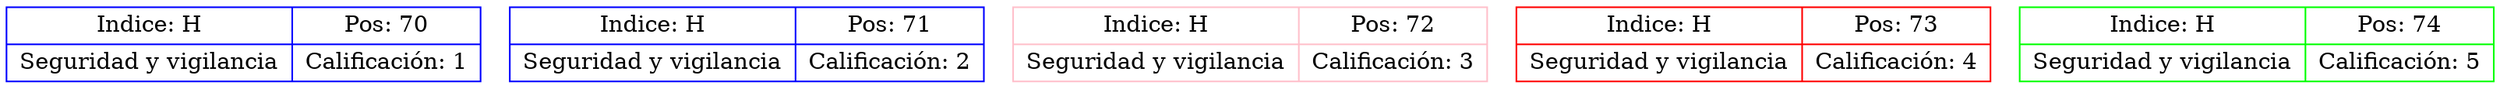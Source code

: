 digraph Daniel14{
node[shape=record];
node70[color=blue, fillcolor=violet, label="{Indice: H|Seguridad y vigilancia}|{Pos: 70|Calificación: 1}"];
node71[color=blue, fillcolor=green, label="{Indice: H|Seguridad y vigilancia}|{Pos: 71|Calificación: 2}"];
node72[color=pink, fillcolor=pink, label="{Indice: H|Seguridad y vigilancia}|{Pos: 72|Calificación: 3}"];
node73[color=red, fillcolor=blue, label="{Indice: H|Seguridad y vigilancia}|{Pos: 73|Calificación: 4}"];
node74[color=green, fillcolor=yellow, label="{Indice: H|Seguridad y vigilancia}|{Pos: 74|Calificación: 5}"];
}